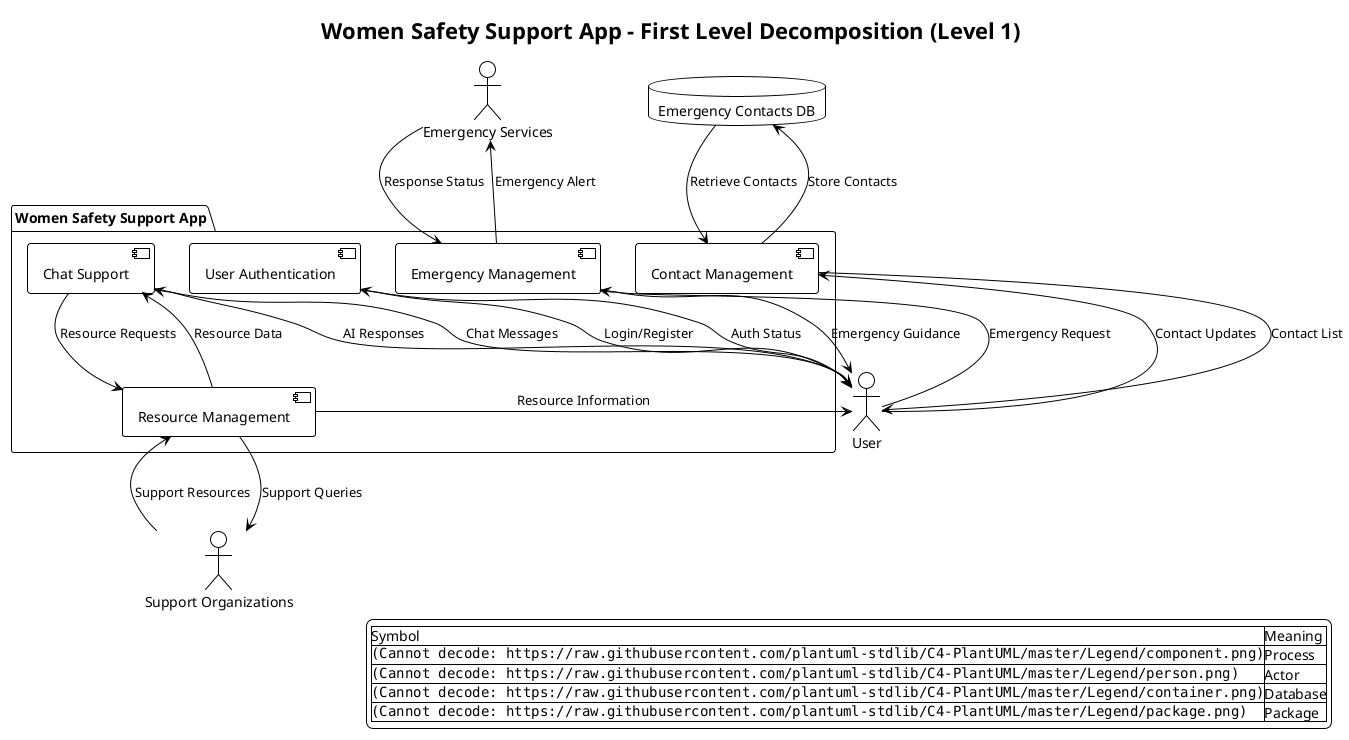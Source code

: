 @startuml DFD Level 1
!theme plain
skinparam componentStyle uml2

title Women Safety Support App - First Level Decomposition (Level 1)

actor "User" as user
actor "Emergency Services" as emergency
actor "Support Organizations" as support
database "Emergency Contacts DB" as db

package "Women Safety Support App" {
    [User Authentication] as auth
    [Emergency Management] as em
    [Chat Support] as chat
    [Resource Management] as rm
    [Contact Management] as cm
}

' Authentication Flow
user --> auth : Login/Register
auth --> user : Auth Status

' Emergency Flow
user --> em : Emergency Request
em --> emergency : Emergency Alert
emergency --> em : Response Status
em --> user : Emergency Guidance

' Chat Flow
user --> chat : Chat Messages
chat --> user : AI Responses
chat --> rm : Resource Requests
rm --> chat : Resource Data

' Contact Flow
user --> cm : Contact Updates
cm --> db : Store Contacts
db --> cm : Retrieve Contacts
cm --> user : Contact List

' Resource Flow
rm --> support : Support Queries
support --> rm : Support Resources
rm --> user : Resource Information

legend right
  |Symbol|Meaning|
  |<img:https://raw.githubusercontent.com/plantuml-stdlib/C4-PlantUML/master/Legend/component.png>|Process|
  |<img:https://raw.githubusercontent.com/plantuml-stdlib/C4-PlantUML/master/Legend/person.png>|Actor|
  |<img:https://raw.githubusercontent.com/plantuml-stdlib/C4-PlantUML/master/Legend/container.png>|Database|
  |<img:https://raw.githubusercontent.com/plantuml-stdlib/C4-PlantUML/master/Legend/package.png>|Package|
endlegend

@enduml 